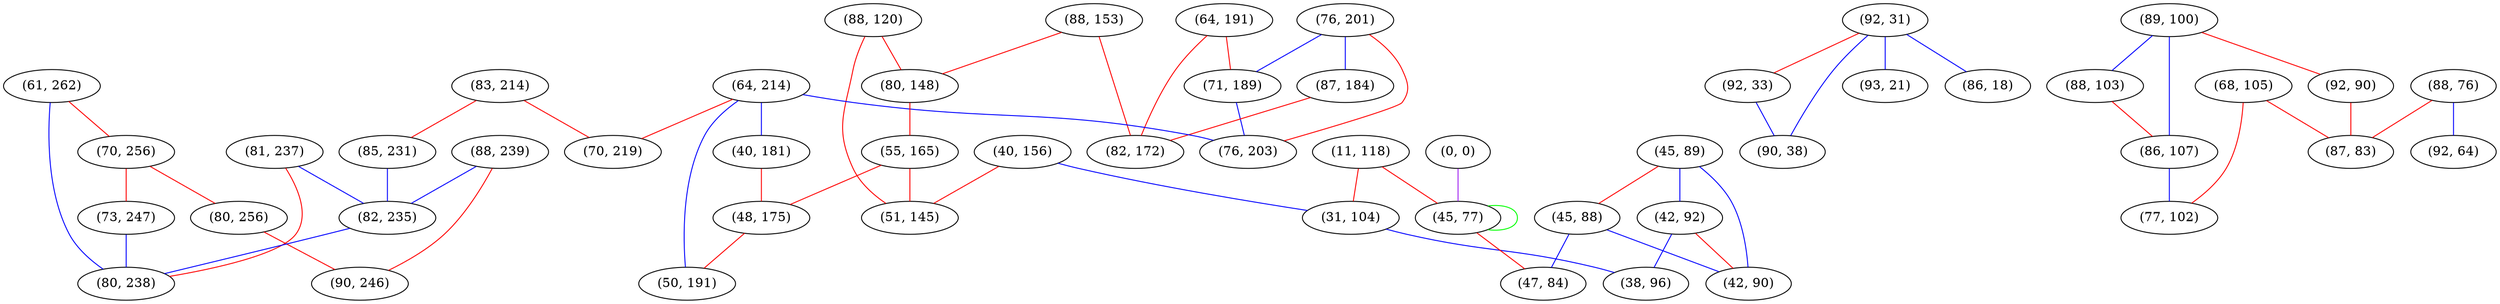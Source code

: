 graph "" {
"(61, 262)";
"(92, 31)";
"(68, 105)";
"(83, 214)";
"(89, 100)";
"(45, 89)";
"(70, 256)";
"(11, 118)";
"(73, 247)";
"(80, 256)";
"(64, 191)";
"(92, 90)";
"(85, 231)";
"(76, 201)";
"(45, 88)";
"(0, 0)";
"(88, 239)";
"(88, 153)";
"(88, 120)";
"(92, 33)";
"(90, 38)";
"(40, 156)";
"(81, 237)";
"(71, 189)";
"(87, 184)";
"(42, 92)";
"(64, 214)";
"(90, 246)";
"(31, 104)";
"(82, 172)";
"(88, 103)";
"(88, 76)";
"(80, 148)";
"(40, 181)";
"(38, 96)";
"(93, 21)";
"(70, 219)";
"(76, 203)";
"(82, 235)";
"(86, 107)";
"(87, 83)";
"(55, 165)";
"(45, 77)";
"(47, 84)";
"(51, 145)";
"(86, 18)";
"(92, 64)";
"(77, 102)";
"(48, 175)";
"(42, 90)";
"(50, 191)";
"(80, 238)";
"(61, 262)" -- "(80, 238)"  [color=blue, key=0, weight=3];
"(61, 262)" -- "(70, 256)"  [color=red, key=0, weight=1];
"(92, 31)" -- "(90, 38)"  [color=blue, key=0, weight=3];
"(92, 31)" -- "(86, 18)"  [color=blue, key=0, weight=3];
"(92, 31)" -- "(92, 33)"  [color=red, key=0, weight=1];
"(92, 31)" -- "(93, 21)"  [color=blue, key=0, weight=3];
"(68, 105)" -- "(77, 102)"  [color=red, key=0, weight=1];
"(68, 105)" -- "(87, 83)"  [color=red, key=0, weight=1];
"(83, 214)" -- "(70, 219)"  [color=red, key=0, weight=1];
"(83, 214)" -- "(85, 231)"  [color=red, key=0, weight=1];
"(89, 100)" -- "(86, 107)"  [color=blue, key=0, weight=3];
"(89, 100)" -- "(92, 90)"  [color=red, key=0, weight=1];
"(89, 100)" -- "(88, 103)"  [color=blue, key=0, weight=3];
"(45, 89)" -- "(42, 92)"  [color=blue, key=0, weight=3];
"(45, 89)" -- "(45, 88)"  [color=red, key=0, weight=1];
"(45, 89)" -- "(42, 90)"  [color=blue, key=0, weight=3];
"(70, 256)" -- "(80, 256)"  [color=red, key=0, weight=1];
"(70, 256)" -- "(73, 247)"  [color=red, key=0, weight=1];
"(11, 118)" -- "(31, 104)"  [color=red, key=0, weight=1];
"(11, 118)" -- "(45, 77)"  [color=red, key=0, weight=1];
"(73, 247)" -- "(80, 238)"  [color=blue, key=0, weight=3];
"(80, 256)" -- "(90, 246)"  [color=red, key=0, weight=1];
"(64, 191)" -- "(71, 189)"  [color=red, key=0, weight=1];
"(64, 191)" -- "(82, 172)"  [color=red, key=0, weight=1];
"(92, 90)" -- "(87, 83)"  [color=red, key=0, weight=1];
"(85, 231)" -- "(82, 235)"  [color=blue, key=0, weight=3];
"(76, 201)" -- "(71, 189)"  [color=blue, key=0, weight=3];
"(76, 201)" -- "(87, 184)"  [color=blue, key=0, weight=3];
"(76, 201)" -- "(76, 203)"  [color=red, key=0, weight=1];
"(45, 88)" -- "(47, 84)"  [color=blue, key=0, weight=3];
"(45, 88)" -- "(42, 90)"  [color=blue, key=0, weight=3];
"(0, 0)" -- "(45, 77)"  [color=purple, key=0, weight=4];
"(88, 239)" -- "(90, 246)"  [color=red, key=0, weight=1];
"(88, 239)" -- "(82, 235)"  [color=blue, key=0, weight=3];
"(88, 153)" -- "(82, 172)"  [color=red, key=0, weight=1];
"(88, 153)" -- "(80, 148)"  [color=red, key=0, weight=1];
"(88, 120)" -- "(51, 145)"  [color=red, key=0, weight=1];
"(88, 120)" -- "(80, 148)"  [color=red, key=0, weight=1];
"(92, 33)" -- "(90, 38)"  [color=blue, key=0, weight=3];
"(40, 156)" -- "(51, 145)"  [color=red, key=0, weight=1];
"(40, 156)" -- "(31, 104)"  [color=blue, key=0, weight=3];
"(81, 237)" -- "(80, 238)"  [color=red, key=0, weight=1];
"(81, 237)" -- "(82, 235)"  [color=blue, key=0, weight=3];
"(71, 189)" -- "(76, 203)"  [color=blue, key=0, weight=3];
"(87, 184)" -- "(82, 172)"  [color=red, key=0, weight=1];
"(42, 92)" -- "(38, 96)"  [color=blue, key=0, weight=3];
"(42, 92)" -- "(42, 90)"  [color=red, key=0, weight=1];
"(64, 214)" -- "(70, 219)"  [color=red, key=0, weight=1];
"(64, 214)" -- "(50, 191)"  [color=blue, key=0, weight=3];
"(64, 214)" -- "(40, 181)"  [color=blue, key=0, weight=3];
"(64, 214)" -- "(76, 203)"  [color=blue, key=0, weight=3];
"(31, 104)" -- "(38, 96)"  [color=blue, key=0, weight=3];
"(88, 103)" -- "(86, 107)"  [color=red, key=0, weight=1];
"(88, 76)" -- "(87, 83)"  [color=red, key=0, weight=1];
"(88, 76)" -- "(92, 64)"  [color=blue, key=0, weight=3];
"(80, 148)" -- "(55, 165)"  [color=red, key=0, weight=1];
"(40, 181)" -- "(48, 175)"  [color=red, key=0, weight=1];
"(82, 235)" -- "(80, 238)"  [color=blue, key=0, weight=3];
"(86, 107)" -- "(77, 102)"  [color=blue, key=0, weight=3];
"(55, 165)" -- "(51, 145)"  [color=red, key=0, weight=1];
"(55, 165)" -- "(48, 175)"  [color=red, key=0, weight=1];
"(45, 77)" -- "(47, 84)"  [color=red, key=0, weight=1];
"(45, 77)" -- "(45, 77)"  [color=green, key=0, weight=2];
"(48, 175)" -- "(50, 191)"  [color=red, key=0, weight=1];
}
